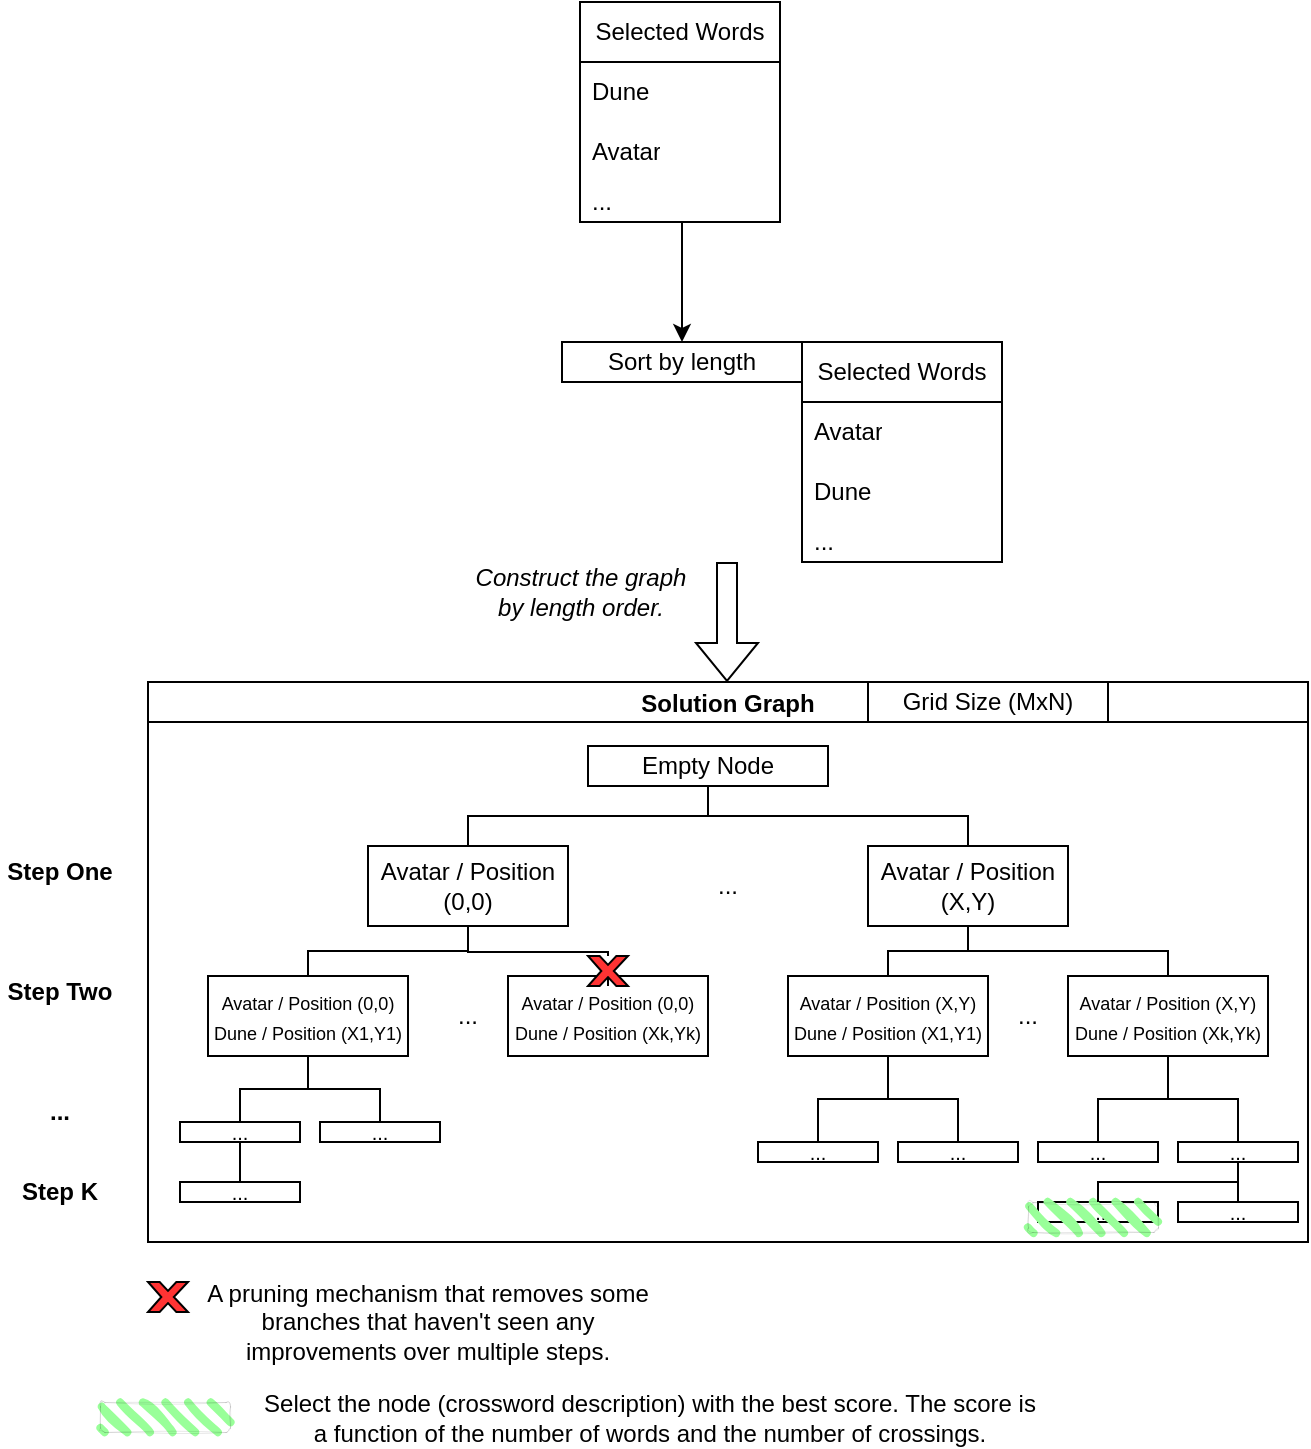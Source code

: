 <mxfile version="23.0.2" type="device">
  <diagram name="Page-1" id="ccv1DMGGT-wDWlmjZiEh">
    <mxGraphModel dx="1434" dy="907" grid="1" gridSize="10" guides="1" tooltips="1" connect="1" arrows="1" fold="1" page="1" pageScale="1" pageWidth="827" pageHeight="1169" math="0" shadow="0">
      <root>
        <mxCell id="0" />
        <mxCell id="1" parent="0" />
        <mxCell id="Q1rSvpqj_qULE53uYS1T-1" value="Selected Words" style="swimlane;fontStyle=0;childLayout=stackLayout;horizontal=1;startSize=30;horizontalStack=0;resizeParent=1;resizeParentMax=0;resizeLast=0;collapsible=1;marginBottom=0;whiteSpace=wrap;html=1;" vertex="1" parent="1">
          <mxGeometry x="340" y="120" width="100" height="110" as="geometry" />
        </mxCell>
        <mxCell id="Q1rSvpqj_qULE53uYS1T-2" value="Dune" style="text;strokeColor=none;fillColor=none;align=left;verticalAlign=middle;spacingLeft=4;spacingRight=4;overflow=hidden;points=[[0,0.5],[1,0.5]];portConstraint=eastwest;rotatable=0;whiteSpace=wrap;html=1;" vertex="1" parent="Q1rSvpqj_qULE53uYS1T-1">
          <mxGeometry y="30" width="100" height="30" as="geometry" />
        </mxCell>
        <mxCell id="Q1rSvpqj_qULE53uYS1T-3" value="Avatar" style="text;strokeColor=none;fillColor=none;align=left;verticalAlign=middle;spacingLeft=4;spacingRight=4;overflow=hidden;points=[[0,0.5],[1,0.5]];portConstraint=eastwest;rotatable=0;whiteSpace=wrap;html=1;" vertex="1" parent="Q1rSvpqj_qULE53uYS1T-1">
          <mxGeometry y="60" width="100" height="30" as="geometry" />
        </mxCell>
        <mxCell id="Q1rSvpqj_qULE53uYS1T-4" value="..." style="text;strokeColor=none;fillColor=none;align=left;verticalAlign=middle;spacingLeft=4;spacingRight=4;overflow=hidden;points=[[0,0.5],[1,0.5]];portConstraint=eastwest;rotatable=0;whiteSpace=wrap;html=1;" vertex="1" parent="Q1rSvpqj_qULE53uYS1T-1">
          <mxGeometry y="90" width="100" height="20" as="geometry" />
        </mxCell>
        <mxCell id="Q1rSvpqj_qULE53uYS1T-6" value="Sort by length" style="rounded=0;whiteSpace=wrap;html=1;" vertex="1" parent="1">
          <mxGeometry x="331" y="290" width="120" height="20" as="geometry" />
        </mxCell>
        <mxCell id="Q1rSvpqj_qULE53uYS1T-8" value="" style="endArrow=classic;html=1;rounded=0;exitX=0.51;exitY=1;exitDx=0;exitDy=0;exitPerimeter=0;" edge="1" parent="1" source="Q1rSvpqj_qULE53uYS1T-4" target="Q1rSvpqj_qULE53uYS1T-6">
          <mxGeometry width="50" height="50" relative="1" as="geometry">
            <mxPoint x="390" y="490" as="sourcePoint" />
            <mxPoint x="440" y="440" as="targetPoint" />
          </mxGeometry>
        </mxCell>
        <mxCell id="Q1rSvpqj_qULE53uYS1T-9" value="Selected Words" style="swimlane;fontStyle=0;childLayout=stackLayout;horizontal=1;startSize=30;horizontalStack=0;resizeParent=1;resizeParentMax=0;resizeLast=0;collapsible=1;marginBottom=0;whiteSpace=wrap;html=1;" vertex="1" parent="1">
          <mxGeometry x="451" y="290" width="100" height="110" as="geometry" />
        </mxCell>
        <mxCell id="Q1rSvpqj_qULE53uYS1T-10" value="Avatar" style="text;strokeColor=none;fillColor=none;align=left;verticalAlign=middle;spacingLeft=4;spacingRight=4;overflow=hidden;points=[[0,0.5],[1,0.5]];portConstraint=eastwest;rotatable=0;whiteSpace=wrap;html=1;" vertex="1" parent="Q1rSvpqj_qULE53uYS1T-9">
          <mxGeometry y="30" width="100" height="30" as="geometry" />
        </mxCell>
        <mxCell id="Q1rSvpqj_qULE53uYS1T-11" value="Dune" style="text;strokeColor=none;fillColor=none;align=left;verticalAlign=middle;spacingLeft=4;spacingRight=4;overflow=hidden;points=[[0,0.5],[1,0.5]];portConstraint=eastwest;rotatable=0;whiteSpace=wrap;html=1;" vertex="1" parent="Q1rSvpqj_qULE53uYS1T-9">
          <mxGeometry y="60" width="100" height="30" as="geometry" />
        </mxCell>
        <mxCell id="Q1rSvpqj_qULE53uYS1T-12" value="..." style="text;strokeColor=none;fillColor=none;align=left;verticalAlign=middle;spacingLeft=4;spacingRight=4;overflow=hidden;points=[[0,0.5],[1,0.5]];portConstraint=eastwest;rotatable=0;whiteSpace=wrap;html=1;" vertex="1" parent="Q1rSvpqj_qULE53uYS1T-9">
          <mxGeometry y="90" width="100" height="20" as="geometry" />
        </mxCell>
        <mxCell id="Q1rSvpqj_qULE53uYS1T-13" value="Solution Graph" style="swimlane;startSize=20;horizontal=1;containerType=tree;newEdgeStyle={&quot;edgeStyle&quot;:&quot;elbowEdgeStyle&quot;,&quot;startArrow&quot;:&quot;none&quot;,&quot;endArrow&quot;:&quot;none&quot;};strokeWidth=1;" vertex="1" parent="1">
          <mxGeometry x="124" y="460" width="580" height="280" as="geometry" />
        </mxCell>
        <mxCell id="Q1rSvpqj_qULE53uYS1T-14" value="" style="edgeStyle=elbowEdgeStyle;elbow=vertical;sourcePerimeterSpacing=0;targetPerimeterSpacing=0;startArrow=none;endArrow=none;rounded=0;curved=0;" edge="1" parent="Q1rSvpqj_qULE53uYS1T-13" source="Q1rSvpqj_qULE53uYS1T-16" target="Q1rSvpqj_qULE53uYS1T-17">
          <mxGeometry relative="1" as="geometry" />
        </mxCell>
        <mxCell id="Q1rSvpqj_qULE53uYS1T-15" value="" style="edgeStyle=elbowEdgeStyle;elbow=vertical;sourcePerimeterSpacing=0;targetPerimeterSpacing=0;startArrow=none;endArrow=none;rounded=0;curved=0;" edge="1" parent="Q1rSvpqj_qULE53uYS1T-13" source="Q1rSvpqj_qULE53uYS1T-16" target="Q1rSvpqj_qULE53uYS1T-18">
          <mxGeometry relative="1" as="geometry" />
        </mxCell>
        <UserObject label="Empty Node" treeRoot="1" id="Q1rSvpqj_qULE53uYS1T-16">
          <mxCell style="whiteSpace=wrap;html=1;align=center;treeFolding=1;treeMoving=1;newEdgeStyle={&quot;edgeStyle&quot;:&quot;elbowEdgeStyle&quot;,&quot;startArrow&quot;:&quot;none&quot;,&quot;endArrow&quot;:&quot;none&quot;};" vertex="1" parent="Q1rSvpqj_qULE53uYS1T-13">
            <mxGeometry x="220" y="32" width="120" height="20" as="geometry" />
          </mxCell>
        </UserObject>
        <mxCell id="Q1rSvpqj_qULE53uYS1T-17" value="Avatar / Position (0,0)" style="whiteSpace=wrap;html=1;align=center;verticalAlign=middle;treeFolding=1;treeMoving=1;newEdgeStyle={&quot;edgeStyle&quot;:&quot;elbowEdgeStyle&quot;,&quot;startArrow&quot;:&quot;none&quot;,&quot;endArrow&quot;:&quot;none&quot;};" vertex="1" parent="Q1rSvpqj_qULE53uYS1T-13">
          <mxGeometry x="110" y="82" width="100" height="40" as="geometry" />
        </mxCell>
        <mxCell id="Q1rSvpqj_qULE53uYS1T-18" value="Avatar / Position (X,Y)" style="whiteSpace=wrap;html=1;align=center;verticalAlign=middle;treeFolding=1;treeMoving=1;newEdgeStyle={&quot;edgeStyle&quot;:&quot;elbowEdgeStyle&quot;,&quot;startArrow&quot;:&quot;none&quot;,&quot;endArrow&quot;:&quot;none&quot;};" vertex="1" parent="Q1rSvpqj_qULE53uYS1T-13">
          <mxGeometry x="360" y="82" width="100" height="40" as="geometry" />
        </mxCell>
        <mxCell id="Q1rSvpqj_qULE53uYS1T-19" value="..." style="text;html=1;strokeColor=none;fillColor=none;align=center;verticalAlign=middle;whiteSpace=wrap;rounded=0;" vertex="1" parent="Q1rSvpqj_qULE53uYS1T-13">
          <mxGeometry x="260" y="87" width="60" height="30" as="geometry" />
        </mxCell>
        <mxCell id="Q1rSvpqj_qULE53uYS1T-20" value="&lt;font style=&quot;font-size: 9px;&quot;&gt;Avatar / Position (0,0)&lt;br&gt;Dune / Position (X1,Y1)&lt;/font&gt;" style="whiteSpace=wrap;html=1;align=center;verticalAlign=middle;treeFolding=1;treeMoving=1;newEdgeStyle={&quot;edgeStyle&quot;:&quot;elbowEdgeStyle&quot;,&quot;startArrow&quot;:&quot;none&quot;,&quot;endArrow&quot;:&quot;none&quot;};" vertex="1" parent="Q1rSvpqj_qULE53uYS1T-13">
          <mxGeometry x="30" y="147" width="100" height="40" as="geometry" />
        </mxCell>
        <mxCell id="Q1rSvpqj_qULE53uYS1T-21" value="" style="edgeStyle=elbowEdgeStyle;elbow=vertical;sourcePerimeterSpacing=0;targetPerimeterSpacing=0;startArrow=none;endArrow=none;rounded=0;curved=0;exitX=0.5;exitY=1;exitDx=0;exitDy=0;entryX=0.5;entryY=0;entryDx=0;entryDy=0;" edge="1" parent="Q1rSvpqj_qULE53uYS1T-13" source="Q1rSvpqj_qULE53uYS1T-17" target="Q1rSvpqj_qULE53uYS1T-20">
          <mxGeometry relative="1" as="geometry">
            <mxPoint x="270" y="52" as="sourcePoint" />
            <mxPoint x="120" y="147" as="targetPoint" />
          </mxGeometry>
        </mxCell>
        <mxCell id="Q1rSvpqj_qULE53uYS1T-22" value="&lt;font style=&quot;font-size: 9px;&quot;&gt;Avatar / Position (0,0)&lt;br&gt;Dune / Position (Xk,Yk)&lt;/font&gt;" style="whiteSpace=wrap;html=1;align=center;verticalAlign=middle;treeFolding=1;treeMoving=1;newEdgeStyle={&quot;edgeStyle&quot;:&quot;elbowEdgeStyle&quot;,&quot;startArrow&quot;:&quot;none&quot;,&quot;endArrow&quot;:&quot;none&quot;};" vertex="1" parent="Q1rSvpqj_qULE53uYS1T-13">
          <mxGeometry x="180" y="147" width="100" height="40" as="geometry" />
        </mxCell>
        <mxCell id="Q1rSvpqj_qULE53uYS1T-23" value="" style="edgeStyle=elbowEdgeStyle;elbow=vertical;sourcePerimeterSpacing=0;targetPerimeterSpacing=0;startArrow=none;endArrow=none;rounded=0;curved=0;exitX=0.5;exitY=1;exitDx=0;exitDy=0;" edge="1" parent="Q1rSvpqj_qULE53uYS1T-13" source="Q1rSvpqj_qULE53uYS1T-34" target="Q1rSvpqj_qULE53uYS1T-22">
          <mxGeometry relative="1" as="geometry">
            <mxPoint x="200" y="122.5" as="sourcePoint" />
            <mxPoint x="130" y="147.5" as="targetPoint" />
          </mxGeometry>
        </mxCell>
        <mxCell id="Q1rSvpqj_qULE53uYS1T-24" value="..." style="text;html=1;strokeColor=none;fillColor=none;align=center;verticalAlign=middle;whiteSpace=wrap;rounded=0;" vertex="1" parent="Q1rSvpqj_qULE53uYS1T-13">
          <mxGeometry x="130" y="152" width="60" height="30" as="geometry" />
        </mxCell>
        <mxCell id="Q1rSvpqj_qULE53uYS1T-25" value="&lt;font style=&quot;font-size: 9px;&quot;&gt;Avatar / Position (X,Y)&lt;br&gt;Dune / Position (X1,Y1)&lt;/font&gt;" style="whiteSpace=wrap;html=1;align=center;verticalAlign=middle;treeFolding=1;treeMoving=1;newEdgeStyle={&quot;edgeStyle&quot;:&quot;elbowEdgeStyle&quot;,&quot;startArrow&quot;:&quot;none&quot;,&quot;endArrow&quot;:&quot;none&quot;};" vertex="1" parent="Q1rSvpqj_qULE53uYS1T-13">
          <mxGeometry x="320" y="147" width="100" height="40" as="geometry" />
        </mxCell>
        <mxCell id="Q1rSvpqj_qULE53uYS1T-26" value="&lt;font style=&quot;font-size: 9px;&quot;&gt;Avatar / Position (X,Y)&lt;br&gt;Dune / Position (Xk,Yk)&lt;/font&gt;" style="whiteSpace=wrap;html=1;align=center;verticalAlign=middle;treeFolding=1;treeMoving=1;newEdgeStyle={&quot;edgeStyle&quot;:&quot;elbowEdgeStyle&quot;,&quot;startArrow&quot;:&quot;none&quot;,&quot;endArrow&quot;:&quot;none&quot;};" vertex="1" parent="Q1rSvpqj_qULE53uYS1T-13">
          <mxGeometry x="460" y="147" width="100" height="40" as="geometry" />
        </mxCell>
        <mxCell id="Q1rSvpqj_qULE53uYS1T-27" value="..." style="text;html=1;strokeColor=none;fillColor=none;align=center;verticalAlign=middle;whiteSpace=wrap;rounded=0;" vertex="1" parent="Q1rSvpqj_qULE53uYS1T-13">
          <mxGeometry x="410" y="152" width="60" height="30" as="geometry" />
        </mxCell>
        <mxCell id="Q1rSvpqj_qULE53uYS1T-28" value="" style="edgeStyle=elbowEdgeStyle;elbow=vertical;sourcePerimeterSpacing=0;targetPerimeterSpacing=0;startArrow=none;endArrow=none;rounded=0;curved=0;exitX=0.5;exitY=1;exitDx=0;exitDy=0;" edge="1" parent="Q1rSvpqj_qULE53uYS1T-13" source="Q1rSvpqj_qULE53uYS1T-18" target="Q1rSvpqj_qULE53uYS1T-25">
          <mxGeometry relative="1" as="geometry">
            <mxPoint x="190" y="122.5" as="sourcePoint" />
            <mxPoint x="120" y="147.5" as="targetPoint" />
          </mxGeometry>
        </mxCell>
        <mxCell id="Q1rSvpqj_qULE53uYS1T-29" value="" style="edgeStyle=elbowEdgeStyle;elbow=vertical;sourcePerimeterSpacing=0;targetPerimeterSpacing=0;startArrow=none;endArrow=none;rounded=0;curved=0;exitX=0.5;exitY=1;exitDx=0;exitDy=0;" edge="1" parent="Q1rSvpqj_qULE53uYS1T-13" source="Q1rSvpqj_qULE53uYS1T-18" target="Q1rSvpqj_qULE53uYS1T-26">
          <mxGeometry relative="1" as="geometry">
            <mxPoint x="190" y="122.5" as="sourcePoint" />
            <mxPoint x="260" y="147.5" as="targetPoint" />
          </mxGeometry>
        </mxCell>
        <mxCell id="Q1rSvpqj_qULE53uYS1T-5" value="Grid Size (MxN)" style="rounded=0;whiteSpace=wrap;html=1;" vertex="1" parent="Q1rSvpqj_qULE53uYS1T-13">
          <mxGeometry x="360" width="120" height="20" as="geometry" />
        </mxCell>
        <mxCell id="Q1rSvpqj_qULE53uYS1T-36" value="" style="edgeStyle=elbowEdgeStyle;elbow=vertical;sourcePerimeterSpacing=0;targetPerimeterSpacing=0;startArrow=none;endArrow=none;rounded=0;curved=0;exitX=0.5;exitY=1;exitDx=0;exitDy=0;" edge="1" parent="Q1rSvpqj_qULE53uYS1T-13" source="Q1rSvpqj_qULE53uYS1T-17" target="Q1rSvpqj_qULE53uYS1T-34">
          <mxGeometry relative="1" as="geometry">
            <mxPoint x="280" y="597" as="sourcePoint" />
            <mxPoint x="350" y="622" as="targetPoint" />
            <Array as="points">
              <mxPoint x="190" y="135" />
            </Array>
          </mxGeometry>
        </mxCell>
        <mxCell id="Q1rSvpqj_qULE53uYS1T-34" value="" style="verticalLabelPosition=bottom;verticalAlign=top;html=1;shape=mxgraph.basic.x;fillColor=#FF3333;" vertex="1" parent="Q1rSvpqj_qULE53uYS1T-13">
          <mxGeometry x="220" y="137" width="20" height="15" as="geometry" />
        </mxCell>
        <mxCell id="Q1rSvpqj_qULE53uYS1T-45" value="&lt;font size=&quot;1&quot;&gt;...&lt;/font&gt;" style="whiteSpace=wrap;html=1;align=center;verticalAlign=middle;treeFolding=1;treeMoving=1;newEdgeStyle={&quot;edgeStyle&quot;:&quot;elbowEdgeStyle&quot;,&quot;startArrow&quot;:&quot;none&quot;,&quot;endArrow&quot;:&quot;none&quot;};" vertex="1" parent="Q1rSvpqj_qULE53uYS1T-13">
          <mxGeometry x="16" y="220" width="60" height="10" as="geometry" />
        </mxCell>
        <mxCell id="Q1rSvpqj_qULE53uYS1T-46" value="" style="edgeStyle=elbowEdgeStyle;elbow=vertical;sourcePerimeterSpacing=0;targetPerimeterSpacing=0;startArrow=none;endArrow=none;rounded=0;curved=0;exitX=0.5;exitY=1;exitDx=0;exitDy=0;entryX=0.5;entryY=0;entryDx=0;entryDy=0;" edge="1" parent="Q1rSvpqj_qULE53uYS1T-13" source="Q1rSvpqj_qULE53uYS1T-20" target="Q1rSvpqj_qULE53uYS1T-45">
          <mxGeometry relative="1" as="geometry">
            <mxPoint x="160" y="122" as="sourcePoint" />
            <mxPoint x="80" y="147" as="targetPoint" />
          </mxGeometry>
        </mxCell>
        <mxCell id="Q1rSvpqj_qULE53uYS1T-47" value="&lt;font size=&quot;1&quot;&gt;...&lt;/font&gt;" style="whiteSpace=wrap;html=1;align=center;verticalAlign=middle;treeFolding=1;treeMoving=1;newEdgeStyle={&quot;edgeStyle&quot;:&quot;elbowEdgeStyle&quot;,&quot;startArrow&quot;:&quot;none&quot;,&quot;endArrow&quot;:&quot;none&quot;};" vertex="1" parent="Q1rSvpqj_qULE53uYS1T-13">
          <mxGeometry x="86" y="220" width="60" height="10" as="geometry" />
        </mxCell>
        <mxCell id="Q1rSvpqj_qULE53uYS1T-48" value="" style="edgeStyle=elbowEdgeStyle;elbow=vertical;sourcePerimeterSpacing=0;targetPerimeterSpacing=0;startArrow=none;endArrow=none;rounded=0;curved=0;exitX=0.5;exitY=1;exitDx=0;exitDy=0;entryX=0.5;entryY=0;entryDx=0;entryDy=0;" edge="1" parent="Q1rSvpqj_qULE53uYS1T-13" source="Q1rSvpqj_qULE53uYS1T-20" target="Q1rSvpqj_qULE53uYS1T-47">
          <mxGeometry relative="1" as="geometry">
            <mxPoint x="80" y="187" as="sourcePoint" />
            <mxPoint x="46" y="220" as="targetPoint" />
          </mxGeometry>
        </mxCell>
        <mxCell id="Q1rSvpqj_qULE53uYS1T-49" value="&lt;font size=&quot;1&quot;&gt;...&lt;/font&gt;" style="whiteSpace=wrap;html=1;align=center;verticalAlign=middle;treeFolding=1;treeMoving=1;newEdgeStyle={&quot;edgeStyle&quot;:&quot;elbowEdgeStyle&quot;,&quot;startArrow&quot;:&quot;none&quot;,&quot;endArrow&quot;:&quot;none&quot;};" vertex="1" parent="Q1rSvpqj_qULE53uYS1T-13">
          <mxGeometry x="16" y="250" width="60" height="10" as="geometry" />
        </mxCell>
        <mxCell id="Q1rSvpqj_qULE53uYS1T-50" value="" style="edgeStyle=elbowEdgeStyle;elbow=vertical;sourcePerimeterSpacing=0;targetPerimeterSpacing=0;startArrow=none;endArrow=none;rounded=0;curved=0;exitX=0.5;exitY=1;exitDx=0;exitDy=0;entryX=0.5;entryY=0;entryDx=0;entryDy=0;" edge="1" parent="Q1rSvpqj_qULE53uYS1T-13" source="Q1rSvpqj_qULE53uYS1T-45" target="Q1rSvpqj_qULE53uYS1T-49">
          <mxGeometry relative="1" as="geometry">
            <mxPoint x="80" y="187" as="sourcePoint" />
            <mxPoint x="116" y="220" as="targetPoint" />
          </mxGeometry>
        </mxCell>
        <mxCell id="Q1rSvpqj_qULE53uYS1T-54" value="&lt;font size=&quot;1&quot;&gt;...&lt;/font&gt;" style="whiteSpace=wrap;html=1;align=center;verticalAlign=middle;treeFolding=1;treeMoving=1;newEdgeStyle={&quot;edgeStyle&quot;:&quot;elbowEdgeStyle&quot;,&quot;startArrow&quot;:&quot;none&quot;,&quot;endArrow&quot;:&quot;none&quot;};" vertex="1" parent="Q1rSvpqj_qULE53uYS1T-13">
          <mxGeometry x="305" y="230" width="60" height="10" as="geometry" />
        </mxCell>
        <mxCell id="Q1rSvpqj_qULE53uYS1T-55" value="&lt;font size=&quot;1&quot;&gt;...&lt;/font&gt;" style="whiteSpace=wrap;html=1;align=center;verticalAlign=middle;treeFolding=1;treeMoving=1;newEdgeStyle={&quot;edgeStyle&quot;:&quot;elbowEdgeStyle&quot;,&quot;startArrow&quot;:&quot;none&quot;,&quot;endArrow&quot;:&quot;none&quot;};" vertex="1" parent="Q1rSvpqj_qULE53uYS1T-13">
          <mxGeometry x="375" y="230" width="60" height="10" as="geometry" />
        </mxCell>
        <mxCell id="Q1rSvpqj_qULE53uYS1T-57" value="" style="edgeStyle=elbowEdgeStyle;elbow=vertical;sourcePerimeterSpacing=0;targetPerimeterSpacing=0;startArrow=none;endArrow=none;rounded=0;curved=0;entryX=0.5;entryY=0;entryDx=0;entryDy=0;exitX=0.5;exitY=1;exitDx=0;exitDy=0;" edge="1" parent="Q1rSvpqj_qULE53uYS1T-13" source="Q1rSvpqj_qULE53uYS1T-25" target="Q1rSvpqj_qULE53uYS1T-54">
          <mxGeometry relative="1" as="geometry">
            <mxPoint x="80" y="187" as="sourcePoint" />
            <mxPoint x="46" y="220" as="targetPoint" />
          </mxGeometry>
        </mxCell>
        <mxCell id="Q1rSvpqj_qULE53uYS1T-58" value="" style="edgeStyle=elbowEdgeStyle;elbow=vertical;sourcePerimeterSpacing=0;targetPerimeterSpacing=0;startArrow=none;endArrow=none;rounded=0;curved=0;exitX=0.5;exitY=1;exitDx=0;exitDy=0;entryX=0.5;entryY=0;entryDx=0;entryDy=0;" edge="1" parent="Q1rSvpqj_qULE53uYS1T-13" source="Q1rSvpqj_qULE53uYS1T-25" target="Q1rSvpqj_qULE53uYS1T-55">
          <mxGeometry relative="1" as="geometry">
            <mxPoint x="80" y="187" as="sourcePoint" />
            <mxPoint x="116" y="220" as="targetPoint" />
          </mxGeometry>
        </mxCell>
        <mxCell id="Q1rSvpqj_qULE53uYS1T-60" value="&lt;font size=&quot;1&quot;&gt;...&lt;/font&gt;" style="whiteSpace=wrap;html=1;align=center;verticalAlign=middle;treeFolding=1;treeMoving=1;newEdgeStyle={&quot;edgeStyle&quot;:&quot;elbowEdgeStyle&quot;,&quot;startArrow&quot;:&quot;none&quot;,&quot;endArrow&quot;:&quot;none&quot;};" vertex="1" parent="Q1rSvpqj_qULE53uYS1T-13">
          <mxGeometry x="445" y="230" width="60" height="10" as="geometry" />
        </mxCell>
        <mxCell id="Q1rSvpqj_qULE53uYS1T-61" value="&lt;font size=&quot;1&quot;&gt;...&lt;/font&gt;" style="whiteSpace=wrap;html=1;align=center;verticalAlign=middle;treeFolding=1;treeMoving=1;newEdgeStyle={&quot;edgeStyle&quot;:&quot;elbowEdgeStyle&quot;,&quot;startArrow&quot;:&quot;none&quot;,&quot;endArrow&quot;:&quot;none&quot;};" vertex="1" parent="Q1rSvpqj_qULE53uYS1T-13">
          <mxGeometry x="515" y="230" width="60" height="10" as="geometry" />
        </mxCell>
        <mxCell id="Q1rSvpqj_qULE53uYS1T-62" value="" style="edgeStyle=elbowEdgeStyle;elbow=vertical;sourcePerimeterSpacing=0;targetPerimeterSpacing=0;startArrow=none;endArrow=none;rounded=0;curved=0;entryX=0.5;entryY=0;entryDx=0;entryDy=0;exitX=0.5;exitY=1;exitDx=0;exitDy=0;" edge="1" parent="Q1rSvpqj_qULE53uYS1T-13" source="Q1rSvpqj_qULE53uYS1T-26" target="Q1rSvpqj_qULE53uYS1T-60">
          <mxGeometry relative="1" as="geometry">
            <mxPoint x="370" y="187" as="sourcePoint" />
            <mxPoint x="335" y="230" as="targetPoint" />
          </mxGeometry>
        </mxCell>
        <mxCell id="Q1rSvpqj_qULE53uYS1T-63" value="" style="edgeStyle=elbowEdgeStyle;elbow=vertical;sourcePerimeterSpacing=0;targetPerimeterSpacing=0;startArrow=none;endArrow=none;rounded=0;curved=0;exitX=0.5;exitY=1;exitDx=0;exitDy=0;entryX=0.5;entryY=0;entryDx=0;entryDy=0;" edge="1" parent="Q1rSvpqj_qULE53uYS1T-13" source="Q1rSvpqj_qULE53uYS1T-26" target="Q1rSvpqj_qULE53uYS1T-61">
          <mxGeometry relative="1" as="geometry">
            <mxPoint x="370" y="187" as="sourcePoint" />
            <mxPoint x="405" y="230" as="targetPoint" />
          </mxGeometry>
        </mxCell>
        <mxCell id="Q1rSvpqj_qULE53uYS1T-64" value="&lt;font size=&quot;1&quot;&gt;...&lt;/font&gt;" style="whiteSpace=wrap;html=1;align=center;verticalAlign=middle;treeFolding=1;treeMoving=1;newEdgeStyle={&quot;edgeStyle&quot;:&quot;elbowEdgeStyle&quot;,&quot;startArrow&quot;:&quot;none&quot;,&quot;endArrow&quot;:&quot;none&quot;};" vertex="1" parent="Q1rSvpqj_qULE53uYS1T-13">
          <mxGeometry x="515" y="260" width="60" height="10" as="geometry" />
        </mxCell>
        <mxCell id="Q1rSvpqj_qULE53uYS1T-65" value="" style="edgeStyle=elbowEdgeStyle;elbow=vertical;sourcePerimeterSpacing=0;targetPerimeterSpacing=0;startArrow=none;endArrow=none;rounded=0;curved=0;entryX=0.5;entryY=0;entryDx=0;entryDy=0;" edge="1" parent="Q1rSvpqj_qULE53uYS1T-13" target="Q1rSvpqj_qULE53uYS1T-64">
          <mxGeometry relative="1" as="geometry">
            <mxPoint x="545" y="240" as="sourcePoint" />
            <mxPoint x="475" y="230" as="targetPoint" />
          </mxGeometry>
        </mxCell>
        <mxCell id="Q1rSvpqj_qULE53uYS1T-66" value="&lt;font size=&quot;1&quot;&gt;...&lt;/font&gt;" style="whiteSpace=wrap;html=1;align=center;verticalAlign=middle;treeFolding=1;treeMoving=1;newEdgeStyle={&quot;edgeStyle&quot;:&quot;elbowEdgeStyle&quot;,&quot;startArrow&quot;:&quot;none&quot;,&quot;endArrow&quot;:&quot;none&quot;};" vertex="1" parent="Q1rSvpqj_qULE53uYS1T-13">
          <mxGeometry x="445" y="260" width="60" height="10" as="geometry" />
        </mxCell>
        <mxCell id="Q1rSvpqj_qULE53uYS1T-68" value="" style="rounded=1;whiteSpace=wrap;html=1;strokeWidth=0;fillWeight=4;hachureGap=8;hachureAngle=45;fillColor=#99FF99;sketch=1;" vertex="1" parent="Q1rSvpqj_qULE53uYS1T-13">
          <mxGeometry x="440" y="260" width="65" height="15" as="geometry" />
        </mxCell>
        <mxCell id="Q1rSvpqj_qULE53uYS1T-30" value="" style="shape=flexArrow;endArrow=classic;html=1;rounded=0;" edge="1" parent="1">
          <mxGeometry width="50" height="50" relative="1" as="geometry">
            <mxPoint x="413.5" y="400" as="sourcePoint" />
            <mxPoint x="413.5" y="460" as="targetPoint" />
          </mxGeometry>
        </mxCell>
        <mxCell id="Q1rSvpqj_qULE53uYS1T-37" value="" style="verticalLabelPosition=bottom;verticalAlign=top;html=1;shape=mxgraph.basic.x;fillColor=#FF3333;" vertex="1" parent="1">
          <mxGeometry x="124" y="760" width="20" height="15" as="geometry" />
        </mxCell>
        <mxCell id="Q1rSvpqj_qULE53uYS1T-39" value="A pruning mechanism that removes some branches that haven&#39;t seen any improvements over multiple steps." style="text;html=1;strokeColor=none;fillColor=none;align=center;verticalAlign=middle;whiteSpace=wrap;rounded=0;" vertex="1" parent="1">
          <mxGeometry x="144" y="765" width="240" height="30" as="geometry" />
        </mxCell>
        <mxCell id="Q1rSvpqj_qULE53uYS1T-40" value="&lt;i&gt;Construct the graph by length order.&lt;/i&gt;" style="text;html=1;strokeColor=none;fillColor=none;align=center;verticalAlign=middle;whiteSpace=wrap;rounded=0;" vertex="1" parent="1">
          <mxGeometry x="280" y="400" width="121" height="30" as="geometry" />
        </mxCell>
        <mxCell id="Q1rSvpqj_qULE53uYS1T-41" value="&lt;b&gt;Step One&lt;/b&gt;" style="text;html=1;strokeColor=none;fillColor=none;align=center;verticalAlign=middle;whiteSpace=wrap;rounded=0;" vertex="1" parent="1">
          <mxGeometry x="50" y="540" width="60" height="30" as="geometry" />
        </mxCell>
        <mxCell id="Q1rSvpqj_qULE53uYS1T-42" value="&lt;b&gt;Step Two&lt;/b&gt;" style="text;html=1;strokeColor=none;fillColor=none;align=center;verticalAlign=middle;whiteSpace=wrap;rounded=0;" vertex="1" parent="1">
          <mxGeometry x="50" y="600" width="60" height="30" as="geometry" />
        </mxCell>
        <mxCell id="Q1rSvpqj_qULE53uYS1T-43" value="&lt;b&gt;Step K&lt;/b&gt;" style="text;html=1;strokeColor=none;fillColor=none;align=center;verticalAlign=middle;whiteSpace=wrap;rounded=0;" vertex="1" parent="1">
          <mxGeometry x="50" y="700" width="60" height="30" as="geometry" />
        </mxCell>
        <mxCell id="Q1rSvpqj_qULE53uYS1T-44" value="&lt;b&gt;...&lt;/b&gt;" style="text;html=1;strokeColor=none;fillColor=none;align=center;verticalAlign=middle;whiteSpace=wrap;rounded=0;" vertex="1" parent="1">
          <mxGeometry x="50" y="660" width="60" height="30" as="geometry" />
        </mxCell>
        <mxCell id="Q1rSvpqj_qULE53uYS1T-67" value="" style="edgeStyle=elbowEdgeStyle;elbow=vertical;sourcePerimeterSpacing=0;targetPerimeterSpacing=0;startArrow=none;endArrow=none;rounded=0;curved=0;entryX=0.5;entryY=0;entryDx=0;entryDy=0;" edge="1" parent="1" target="Q1rSvpqj_qULE53uYS1T-66">
          <mxGeometry relative="1" as="geometry">
            <mxPoint x="669" y="700" as="sourcePoint" />
            <mxPoint x="669" y="720" as="targetPoint" />
          </mxGeometry>
        </mxCell>
        <mxCell id="Q1rSvpqj_qULE53uYS1T-69" value="" style="rounded=1;whiteSpace=wrap;html=1;strokeWidth=0;fillWeight=4;hachureGap=8;hachureAngle=45;fillColor=#99FF99;sketch=1;" vertex="1" parent="1">
          <mxGeometry x="100" y="820" width="65" height="15" as="geometry" />
        </mxCell>
        <mxCell id="Q1rSvpqj_qULE53uYS1T-70" value="Select the node (crossword description) with the best score. The score is a function of the number of words and the number of crossings." style="text;html=1;strokeColor=none;fillColor=none;align=center;verticalAlign=middle;whiteSpace=wrap;rounded=0;" vertex="1" parent="1">
          <mxGeometry x="180" y="812.5" width="390" height="30" as="geometry" />
        </mxCell>
      </root>
    </mxGraphModel>
  </diagram>
</mxfile>
